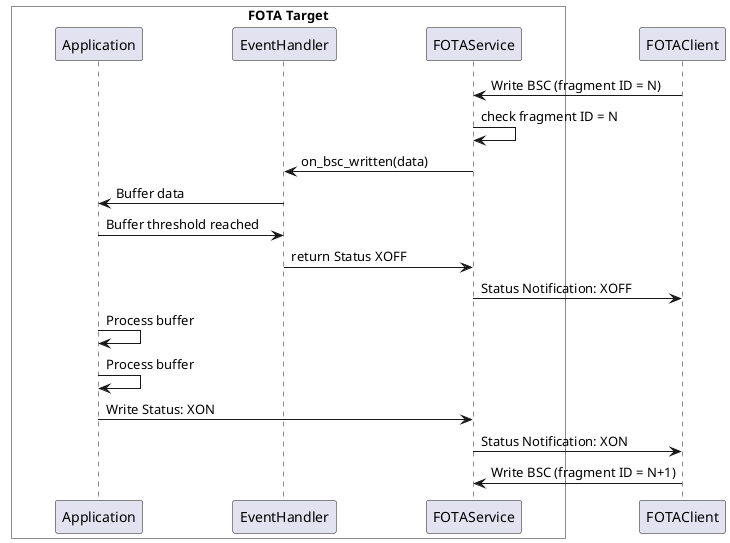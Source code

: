 @startuml
skinparam ParticipantPadding 40
skinparam BoxPadding 10

box "FOTA Target" #White
participant Application as app
participant EventHandler as eh
participant FOTAService as fotasvc
end box
participant FOTAClient as fotaclient

fotaclient -> fotasvc : Write BSC (fragment ID = N)
fotasvc -> fotasvc: check fragment ID = N
fotasvc -> eh: on_bsc_written(data)
eh -> app : Buffer data
app -> eh: Buffer threshold reached
eh -> fotasvc: return Status XOFF
fotasvc -> fotaclient : Status Notification: XOFF
app -> app : Process buffer
app -> app : Process buffer
app -> fotasvc : Write Status: XON
fotasvc -> fotaclient: Status Notification: XON
fotaclient -> fotasvc: Write BSC (fragment ID = N+1)
@enduml